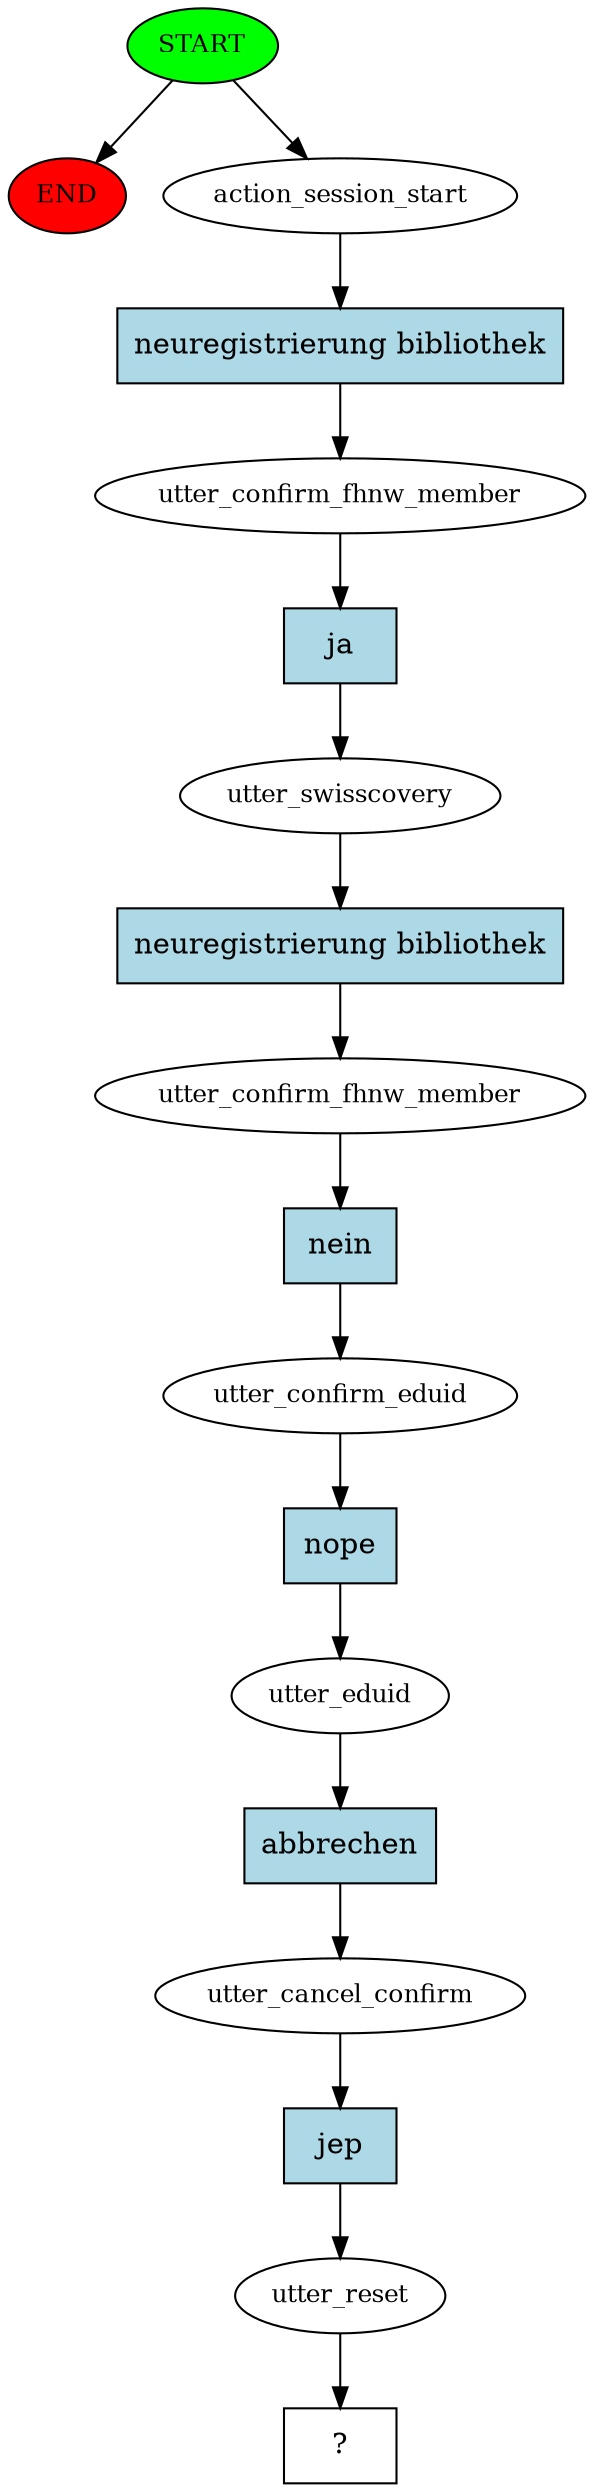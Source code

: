digraph  {
0 [class="start active", fillcolor=green, fontsize=12, label=START, style=filled];
"-1" [class=end, fillcolor=red, fontsize=12, label=END, style=filled];
1 [class=active, fontsize=12, label=action_session_start];
2 [class=active, fontsize=12, label=utter_confirm_fhnw_member];
3 [class=active, fontsize=12, label=utter_swisscovery];
4 [class=active, fontsize=12, label=utter_confirm_fhnw_member];
5 [class=active, fontsize=12, label=utter_confirm_eduid];
6 [class=active, fontsize=12, label=utter_eduid];
7 [class=active, fontsize=12, label=utter_cancel_confirm];
8 [class=active, fontsize=12, label=utter_reset];
9 [class="intent dashed active", label="  ?  ", shape=rect];
10 [class="intent active", fillcolor=lightblue, label="neuregistrierung bibliothek", shape=rect, style=filled];
11 [class="intent active", fillcolor=lightblue, label=ja, shape=rect, style=filled];
12 [class="intent active", fillcolor=lightblue, label="neuregistrierung bibliothek", shape=rect, style=filled];
13 [class="intent active", fillcolor=lightblue, label=nein, shape=rect, style=filled];
14 [class="intent active", fillcolor=lightblue, label=nope, shape=rect, style=filled];
15 [class="intent active", fillcolor=lightblue, label=abbrechen, shape=rect, style=filled];
16 [class="intent active", fillcolor=lightblue, label=jep, shape=rect, style=filled];
0 -> "-1"  [class="", key=NONE, label=""];
0 -> 1  [class=active, key=NONE, label=""];
1 -> 10  [class=active, key=0];
2 -> 11  [class=active, key=0];
3 -> 12  [class=active, key=0];
4 -> 13  [class=active, key=0];
5 -> 14  [class=active, key=0];
6 -> 15  [class=active, key=0];
7 -> 16  [class=active, key=0];
8 -> 9  [class=active, key=NONE, label=""];
10 -> 2  [class=active, key=0];
11 -> 3  [class=active, key=0];
12 -> 4  [class=active, key=0];
13 -> 5  [class=active, key=0];
14 -> 6  [class=active, key=0];
15 -> 7  [class=active, key=0];
16 -> 8  [class=active, key=0];
}
